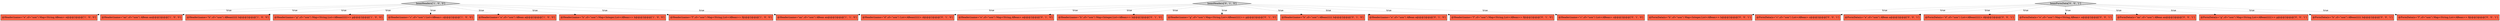 digraph {
5 [style = filled, label = "@Header(name=\"c\",cf=\"uon\") List<ABean> c@@@2@@@['1', '0', '0']", fillcolor = tomato, shape = box image = "AAA0AAABBB1BBB"];
8 [style = filled, label = "beanHeaders['1', '0', '0']", fillcolor = lightgray, shape = diamond image = "AAA0AAABBB1BBB"];
2 [style = filled, label = "@Header(name=\"a\",cf=\"uon\") ABean a@@@2@@@['1', '0', '0']", fillcolor = tomato, shape = box image = "AAA0AAABBB1BBB"];
23 [style = filled, label = "@FormData(n=\"h\",cf=\"uon\") Map<Integer,List<ABean>> h@@@2@@@['0', '0', '1']", fillcolor = tomato, shape = box image = "AAA0AAABBB3BBB"];
17 [style = filled, label = "@Header(name=\"d\",cf=\"uon\") List<ABean((((((> d@@@2@@@['0', '1', '0']", fillcolor = tomato, shape = box image = "AAA0AAABBB2BBB"];
24 [style = filled, label = "@FormData(n=\"c\",cf=\"uon\") List<ABean> c@@@2@@@['0', '0', '1']", fillcolor = tomato, shape = box image = "AAA0AAABBB3BBB"];
0 [style = filled, label = "@Header(name=\"e\",cf=\"uon\") Map<String,ABean> e@@@2@@@['1', '0', '0']", fillcolor = tomato, shape = box image = "AAA0AAABBB1BBB"];
15 [style = filled, label = "@Header(name=\"e\",cf=\"uon\") Map<String,ABean> e@@@2@@@['0', '1', '0']", fillcolor = tomato, shape = box image = "AAA0AAABBB2BBB"];
25 [style = filled, label = "beanFormData['0', '0', '1']", fillcolor = lightgray, shape = diamond image = "AAA0AAABBB3BBB"];
1 [style = filled, label = "@Header(name=\"an\",cf=\"uon\") ABean an@@@2@@@['1', '0', '0']", fillcolor = tomato, shape = box image = "AAA0AAABBB1BBB"];
6 [style = filled, label = "@Header(name=\"b\",cf=\"uon\") ABean(((((( b@@@2@@@['1', '0', '0']", fillcolor = tomato, shape = box image = "AAA0AAABBB1BBB"];
10 [style = filled, label = "@Header(name=\"h\",cf=\"uon\") Map<Integer,List<ABean>> h@@@2@@@['0', '1', '0']", fillcolor = tomato, shape = box image = "AAA0AAABBB2BBB"];
26 [style = filled, label = "@FormData(n=\"a\",cf=\"uon\") ABean a@@@2@@@['0', '0', '1']", fillcolor = tomato, shape = box image = "AAA0AAABBB3BBB"];
4 [style = filled, label = "@Header(name=\"g\",cf=\"uon\") Map<String,List<ABean((((((>> g@@@2@@@['1', '0', '0']", fillcolor = tomato, shape = box image = "AAA0AAABBB1BBB"];
9 [style = filled, label = "@Header(name=\"an\",cf=\"uon\") ABean an@@@2@@@['1', '1', '0']", fillcolor = tomato, shape = box image = "AAA0AAABBB1BBB"];
14 [style = filled, label = "@Header(name=\"g\",cf=\"uon\") Map<String,List<ABean((((((>> g@@@2@@@['0', '1', '0']", fillcolor = tomato, shape = box image = "AAA0AAABBB2BBB"];
13 [style = filled, label = "@Header(name=\"b\",cf=\"uon\") ABean(((((( b@@@2@@@['0', '1', '0']", fillcolor = tomato, shape = box image = "AAA0AAABBB2BBB"];
12 [style = filled, label = "@Header(name=\"a\",cf=\"uon\") ABean a@@@2@@@['0', '1', '0']", fillcolor = tomato, shape = box image = "AAA0AAABBB2BBB"];
27 [style = filled, label = "@FormData(n=\"d\",cf=\"uon\") List<ABean((((((> d@@@2@@@['0', '0', '1']", fillcolor = tomato, shape = box image = "AAA0AAABBB3BBB"];
7 [style = filled, label = "@Header(name=\"h\",cf=\"uon\") Map<Integer,List<ABean>> h@@@2@@@['1', '0', '0']", fillcolor = tomato, shape = box image = "AAA0AAABBB1BBB"];
11 [style = filled, label = "@Header(name=\"f\",cf=\"uon\") Map<String,List<ABean>> f@@@2@@@['0', '1', '0']", fillcolor = tomato, shape = box image = "AAA0AAABBB2BBB"];
18 [style = filled, label = "beanHeaders['0', '1', '0']", fillcolor = lightgray, shape = diamond image = "AAA0AAABBB2BBB"];
3 [style = filled, label = "@Header(name=\"f\",cf=\"uon\") Map<String,List<ABean>> f@@@2@@@['1', '0', '0']", fillcolor = tomato, shape = box image = "AAA0AAABBB1BBB"];
16 [style = filled, label = "@Header(name=\"c\",cf=\"uon\") List<ABean> c@@@2@@@['0', '1', '0']", fillcolor = tomato, shape = box image = "AAA0AAABBB2BBB"];
19 [style = filled, label = "@FormData(n=\"e\",cf=\"uon\") Map<String,ABean> e@@@2@@@['0', '0', '1']", fillcolor = tomato, shape = box image = "AAA0AAABBB3BBB"];
20 [style = filled, label = "@FormData(n=\"an\",cf=\"uon\") ABean an@@@2@@@['0', '0', '1']", fillcolor = tomato, shape = box image = "AAA0AAABBB3BBB"];
28 [style = filled, label = "@FormData(n=\"g\",cf=\"uon\") Map<String,List<ABean((((((>> g@@@2@@@['0', '0', '1']", fillcolor = tomato, shape = box image = "AAA0AAABBB3BBB"];
21 [style = filled, label = "@FormData(n=\"b\",cf=\"uon\") ABean(((((( b@@@2@@@['0', '0', '1']", fillcolor = tomato, shape = box image = "AAA0AAABBB3BBB"];
22 [style = filled, label = "@FormData(n=\"f\",cf=\"uon\") Map<String,List<ABean>> f@@@2@@@['0', '0', '1']", fillcolor = tomato, shape = box image = "AAA0AAABBB3BBB"];
18->16 [style = dotted, label="true"];
8->2 [style = dotted, label="true"];
18->15 [style = dotted, label="true"];
8->7 [style = dotted, label="true"];
25->24 [style = dotted, label="true"];
25->28 [style = dotted, label="true"];
8->4 [style = dotted, label="true"];
18->14 [style = dotted, label="true"];
8->3 [style = dotted, label="true"];
18->10 [style = dotted, label="true"];
8->1 [style = dotted, label="true"];
18->11 [style = dotted, label="true"];
18->12 [style = dotted, label="true"];
8->6 [style = dotted, label="true"];
8->5 [style = dotted, label="true"];
25->20 [style = dotted, label="true"];
18->9 [style = dotted, label="true"];
25->22 [style = dotted, label="true"];
8->0 [style = dotted, label="true"];
18->17 [style = dotted, label="true"];
8->9 [style = dotted, label="true"];
25->23 [style = dotted, label="true"];
25->27 [style = dotted, label="true"];
25->19 [style = dotted, label="true"];
25->26 [style = dotted, label="true"];
25->21 [style = dotted, label="true"];
18->13 [style = dotted, label="true"];
}
